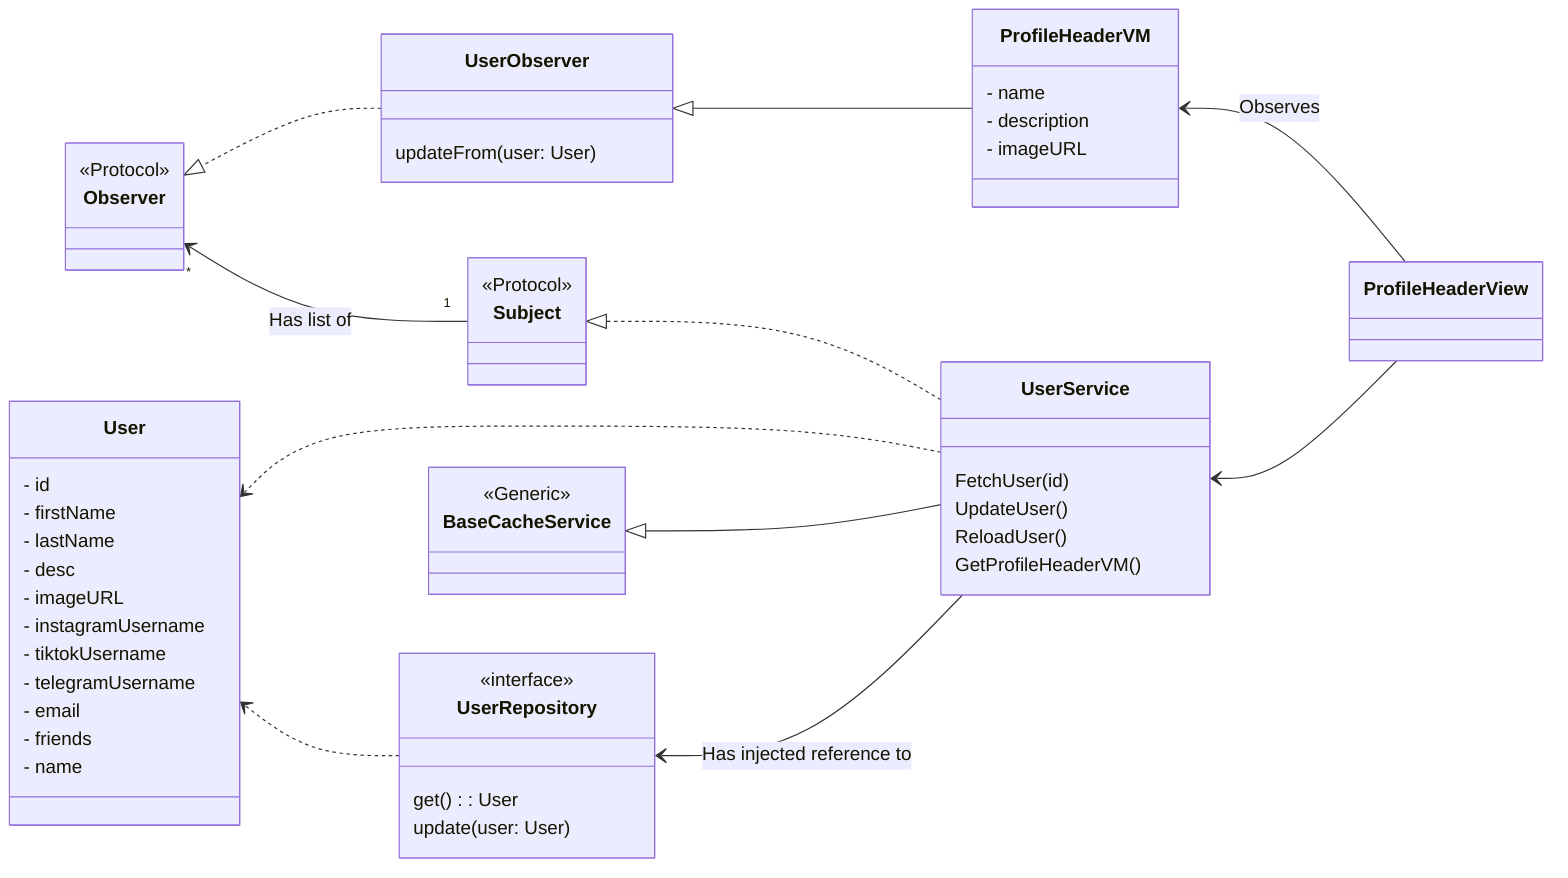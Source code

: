 classDiagram
    direction RL
    
    ProfileHeaderView --> ProfileHeaderVM: Observes
    ProfileHeaderView --> UserService
    ProfileHeaderVM --|> UserObserver
    
    UserService ..> User
    UserService --> UserRepository: Has injected reference to
    UserService ..|> Subject
    UserService --|> BaseCacheService
    
    UserRepository ..> User
    UserObserver ..|> Observer
    Subject "1" --> "* "Observer: Has list of

    
    class ProfileHeaderView { }
    class ProfileHeaderVM {
        - name
        - description
        - imageURL
        
    }
    class BaseCacheService {
        <<Generic>>
    }
    
    class UserObserver {
        updateFrom(user: User)
    }

    class User { 
        - id
        - firstName
        - lastName
        - desc
        - imageURL
        - instagramUsername
        - tiktokUsername
        - telegramUsername
        - email
        - friends
        - name
    }
    class UserService {
        FetchUser(id)
        UpdateUser()
        ReloadUser()
        GetProfileHeaderVM()
    }
    class UserRepository {
        <<interface>>
        get(): User
        update(user: User)
    }

    class Subject {
        <<Protocol>>
    }

    class Observer {
        <<Protocol>>
    }